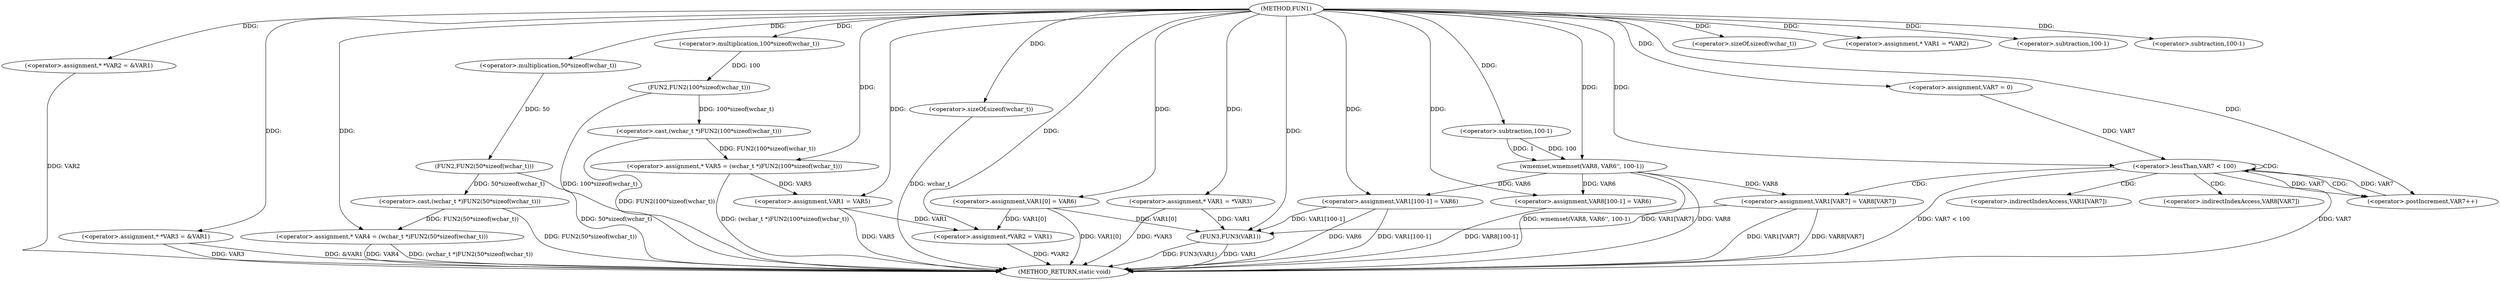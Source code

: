 digraph FUN1 {  
"1000100" [label = "(METHOD,FUN1)" ]
"1000199" [label = "(METHOD_RETURN,static void)" ]
"1000104" [label = "(<operator>.assignment,* *VAR2 = &VAR1)" ]
"1000109" [label = "(<operator>.assignment,* *VAR3 = &VAR1)" ]
"1000114" [label = "(<operator>.assignment,* VAR4 = (wchar_t *)FUN2(50*sizeof(wchar_t)))" ]
"1000116" [label = "(<operator>.cast,(wchar_t *)FUN2(50*sizeof(wchar_t)))" ]
"1000118" [label = "(FUN2,FUN2(50*sizeof(wchar_t)))" ]
"1000119" [label = "(<operator>.multiplication,50*sizeof(wchar_t))" ]
"1000121" [label = "(<operator>.sizeOf,sizeof(wchar_t))" ]
"1000124" [label = "(<operator>.assignment,* VAR5 = (wchar_t *)FUN2(100*sizeof(wchar_t)))" ]
"1000126" [label = "(<operator>.cast,(wchar_t *)FUN2(100*sizeof(wchar_t)))" ]
"1000128" [label = "(FUN2,FUN2(100*sizeof(wchar_t)))" ]
"1000129" [label = "(<operator>.multiplication,100*sizeof(wchar_t))" ]
"1000131" [label = "(<operator>.sizeOf,sizeof(wchar_t))" ]
"1000135" [label = "(<operator>.assignment,* VAR1 = *VAR2)" ]
"1000139" [label = "(<operator>.assignment,VAR1 = VAR5)" ]
"1000142" [label = "(<operator>.assignment,VAR1[0] = VAR6)" ]
"1000147" [label = "(<operator>.assignment,*VAR2 = VAR1)" ]
"1000153" [label = "(<operator>.assignment,* VAR1 = *VAR3)" ]
"1000160" [label = "(wmemset,wmemset(VAR8, VAR6'', 100-1))" ]
"1000163" [label = "(<operator>.subtraction,100-1)" ]
"1000166" [label = "(<operator>.assignment,VAR8[100-1] = VAR6)" ]
"1000169" [label = "(<operator>.subtraction,100-1)" ]
"1000174" [label = "(<operator>.assignment,VAR7 = 0)" ]
"1000177" [label = "(<operator>.lessThan,VAR7 < 100)" ]
"1000180" [label = "(<operator>.postIncrement,VAR7++)" ]
"1000183" [label = "(<operator>.assignment,VAR1[VAR7] = VAR8[VAR7])" ]
"1000190" [label = "(<operator>.assignment,VAR1[100-1] = VAR6)" ]
"1000193" [label = "(<operator>.subtraction,100-1)" ]
"1000197" [label = "(FUN3,FUN3(VAR1))" ]
"1000184" [label = "(<operator>.indirectIndexAccess,VAR1[VAR7])" ]
"1000187" [label = "(<operator>.indirectIndexAccess,VAR8[VAR7])" ]
  "1000177" -> "1000199"  [ label = "DDG: VAR7"] 
  "1000124" -> "1000199"  [ label = "DDG: (wchar_t *)FUN2(100*sizeof(wchar_t))"] 
  "1000104" -> "1000199"  [ label = "DDG: VAR2"] 
  "1000147" -> "1000199"  [ label = "DDG: *VAR2"] 
  "1000116" -> "1000199"  [ label = "DDG: FUN2(50*sizeof(wchar_t))"] 
  "1000197" -> "1000199"  [ label = "DDG: FUN3(VAR1)"] 
  "1000142" -> "1000199"  [ label = "DDG: VAR1[0]"] 
  "1000177" -> "1000199"  [ label = "DDG: VAR7 < 100"] 
  "1000126" -> "1000199"  [ label = "DDG: FUN2(100*sizeof(wchar_t))"] 
  "1000118" -> "1000199"  [ label = "DDG: 50*sizeof(wchar_t)"] 
  "1000190" -> "1000199"  [ label = "DDG: VAR6"] 
  "1000183" -> "1000199"  [ label = "DDG: VAR8[VAR7]"] 
  "1000160" -> "1000199"  [ label = "DDG: wmemset(VAR8, VAR6'', 100-1)"] 
  "1000131" -> "1000199"  [ label = "DDG: wchar_t"] 
  "1000139" -> "1000199"  [ label = "DDG: VAR5"] 
  "1000183" -> "1000199"  [ label = "DDG: VAR1[VAR7]"] 
  "1000128" -> "1000199"  [ label = "DDG: 100*sizeof(wchar_t)"] 
  "1000153" -> "1000199"  [ label = "DDG: *VAR3"] 
  "1000166" -> "1000199"  [ label = "DDG: VAR8[100-1]"] 
  "1000190" -> "1000199"  [ label = "DDG: VAR1[100-1]"] 
  "1000114" -> "1000199"  [ label = "DDG: VAR4"] 
  "1000109" -> "1000199"  [ label = "DDG: VAR3"] 
  "1000114" -> "1000199"  [ label = "DDG: (wchar_t *)FUN2(50*sizeof(wchar_t))"] 
  "1000109" -> "1000199"  [ label = "DDG: &VAR1"] 
  "1000160" -> "1000199"  [ label = "DDG: VAR8"] 
  "1000197" -> "1000199"  [ label = "DDG: VAR1"] 
  "1000100" -> "1000104"  [ label = "DDG: "] 
  "1000100" -> "1000109"  [ label = "DDG: "] 
  "1000116" -> "1000114"  [ label = "DDG: FUN2(50*sizeof(wchar_t))"] 
  "1000100" -> "1000114"  [ label = "DDG: "] 
  "1000118" -> "1000116"  [ label = "DDG: 50*sizeof(wchar_t)"] 
  "1000119" -> "1000118"  [ label = "DDG: 50"] 
  "1000100" -> "1000119"  [ label = "DDG: "] 
  "1000100" -> "1000121"  [ label = "DDG: "] 
  "1000126" -> "1000124"  [ label = "DDG: FUN2(100*sizeof(wchar_t))"] 
  "1000100" -> "1000124"  [ label = "DDG: "] 
  "1000128" -> "1000126"  [ label = "DDG: 100*sizeof(wchar_t)"] 
  "1000129" -> "1000128"  [ label = "DDG: 100"] 
  "1000100" -> "1000129"  [ label = "DDG: "] 
  "1000100" -> "1000131"  [ label = "DDG: "] 
  "1000100" -> "1000135"  [ label = "DDG: "] 
  "1000124" -> "1000139"  [ label = "DDG: VAR5"] 
  "1000100" -> "1000139"  [ label = "DDG: "] 
  "1000100" -> "1000142"  [ label = "DDG: "] 
  "1000139" -> "1000147"  [ label = "DDG: VAR1"] 
  "1000142" -> "1000147"  [ label = "DDG: VAR1[0]"] 
  "1000100" -> "1000147"  [ label = "DDG: "] 
  "1000100" -> "1000153"  [ label = "DDG: "] 
  "1000100" -> "1000160"  [ label = "DDG: "] 
  "1000163" -> "1000160"  [ label = "DDG: 100"] 
  "1000163" -> "1000160"  [ label = "DDG: 1"] 
  "1000100" -> "1000163"  [ label = "DDG: "] 
  "1000160" -> "1000166"  [ label = "DDG: VAR6"] 
  "1000100" -> "1000166"  [ label = "DDG: "] 
  "1000100" -> "1000169"  [ label = "DDG: "] 
  "1000100" -> "1000174"  [ label = "DDG: "] 
  "1000180" -> "1000177"  [ label = "DDG: VAR7"] 
  "1000174" -> "1000177"  [ label = "DDG: VAR7"] 
  "1000100" -> "1000177"  [ label = "DDG: "] 
  "1000177" -> "1000180"  [ label = "DDG: VAR7"] 
  "1000100" -> "1000180"  [ label = "DDG: "] 
  "1000160" -> "1000183"  [ label = "DDG: VAR8"] 
  "1000100" -> "1000190"  [ label = "DDG: "] 
  "1000160" -> "1000190"  [ label = "DDG: VAR6"] 
  "1000100" -> "1000193"  [ label = "DDG: "] 
  "1000183" -> "1000197"  [ label = "DDG: VAR1[VAR7]"] 
  "1000190" -> "1000197"  [ label = "DDG: VAR1[100-1]"] 
  "1000153" -> "1000197"  [ label = "DDG: VAR1"] 
  "1000142" -> "1000197"  [ label = "DDG: VAR1[0]"] 
  "1000100" -> "1000197"  [ label = "DDG: "] 
  "1000177" -> "1000184"  [ label = "CDG: "] 
  "1000177" -> "1000180"  [ label = "CDG: "] 
  "1000177" -> "1000177"  [ label = "CDG: "] 
  "1000177" -> "1000183"  [ label = "CDG: "] 
  "1000177" -> "1000187"  [ label = "CDG: "] 
}
